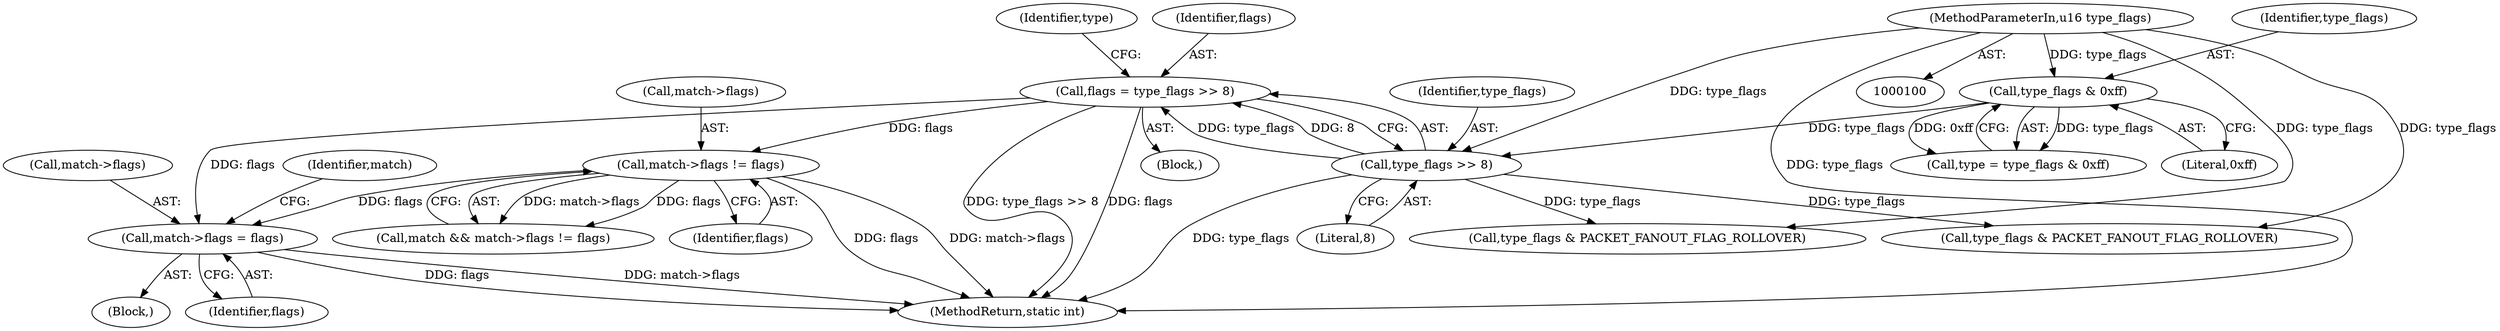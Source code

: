 digraph "0_linux_d199fab63c11998a602205f7ee7ff7c05c97164b@pointer" {
"1000291" [label="(Call,match->flags = flags)"];
"1000249" [label="(Call,match->flags != flags)"];
"1000119" [label="(Call,flags = type_flags >> 8)"];
"1000121" [label="(Call,type_flags >> 8)"];
"1000115" [label="(Call,type_flags & 0xff)"];
"1000103" [label="(MethodParameterIn,u16 type_flags)"];
"1000168" [label="(Call,type_flags & PACKET_FANOUT_FLAG_ROLLOVER)"];
"1000119" [label="(Call,flags = type_flags >> 8)"];
"1000117" [label="(Literal,0xff)"];
"1000249" [label="(Call,match->flags != flags)"];
"1000253" [label="(Identifier,flags)"];
"1000122" [label="(Identifier,type_flags)"];
"1000113" [label="(Call,type = type_flags & 0xff)"];
"1000120" [label="(Identifier,flags)"];
"1000299" [label="(Identifier,match)"];
"1000104" [label="(Block,)"];
"1000295" [label="(Identifier,flags)"];
"1000250" [label="(Call,match->flags)"];
"1000116" [label="(Identifier,type_flags)"];
"1000258" [label="(Block,)"];
"1000292" [label="(Call,match->flags)"];
"1000115" [label="(Call,type_flags & 0xff)"];
"1000291" [label="(Call,match->flags = flags)"];
"1000456" [label="(MethodReturn,static int)"];
"1000121" [label="(Call,type_flags >> 8)"];
"1000247" [label="(Call,match && match->flags != flags)"];
"1000123" [label="(Literal,8)"];
"1000103" [label="(MethodParameterIn,u16 type_flags)"];
"1000130" [label="(Call,type_flags & PACKET_FANOUT_FLAG_ROLLOVER)"];
"1000126" [label="(Identifier,type)"];
"1000291" -> "1000258"  [label="AST: "];
"1000291" -> "1000295"  [label="CFG: "];
"1000292" -> "1000291"  [label="AST: "];
"1000295" -> "1000291"  [label="AST: "];
"1000299" -> "1000291"  [label="CFG: "];
"1000291" -> "1000456"  [label="DDG: match->flags"];
"1000291" -> "1000456"  [label="DDG: flags"];
"1000249" -> "1000291"  [label="DDG: flags"];
"1000119" -> "1000291"  [label="DDG: flags"];
"1000249" -> "1000247"  [label="AST: "];
"1000249" -> "1000253"  [label="CFG: "];
"1000250" -> "1000249"  [label="AST: "];
"1000253" -> "1000249"  [label="AST: "];
"1000247" -> "1000249"  [label="CFG: "];
"1000249" -> "1000456"  [label="DDG: flags"];
"1000249" -> "1000456"  [label="DDG: match->flags"];
"1000249" -> "1000247"  [label="DDG: match->flags"];
"1000249" -> "1000247"  [label="DDG: flags"];
"1000119" -> "1000249"  [label="DDG: flags"];
"1000119" -> "1000104"  [label="AST: "];
"1000119" -> "1000121"  [label="CFG: "];
"1000120" -> "1000119"  [label="AST: "];
"1000121" -> "1000119"  [label="AST: "];
"1000126" -> "1000119"  [label="CFG: "];
"1000119" -> "1000456"  [label="DDG: type_flags >> 8"];
"1000119" -> "1000456"  [label="DDG: flags"];
"1000121" -> "1000119"  [label="DDG: type_flags"];
"1000121" -> "1000119"  [label="DDG: 8"];
"1000121" -> "1000123"  [label="CFG: "];
"1000122" -> "1000121"  [label="AST: "];
"1000123" -> "1000121"  [label="AST: "];
"1000121" -> "1000456"  [label="DDG: type_flags"];
"1000115" -> "1000121"  [label="DDG: type_flags"];
"1000103" -> "1000121"  [label="DDG: type_flags"];
"1000121" -> "1000130"  [label="DDG: type_flags"];
"1000121" -> "1000168"  [label="DDG: type_flags"];
"1000115" -> "1000113"  [label="AST: "];
"1000115" -> "1000117"  [label="CFG: "];
"1000116" -> "1000115"  [label="AST: "];
"1000117" -> "1000115"  [label="AST: "];
"1000113" -> "1000115"  [label="CFG: "];
"1000115" -> "1000113"  [label="DDG: type_flags"];
"1000115" -> "1000113"  [label="DDG: 0xff"];
"1000103" -> "1000115"  [label="DDG: type_flags"];
"1000103" -> "1000100"  [label="AST: "];
"1000103" -> "1000456"  [label="DDG: type_flags"];
"1000103" -> "1000130"  [label="DDG: type_flags"];
"1000103" -> "1000168"  [label="DDG: type_flags"];
}
